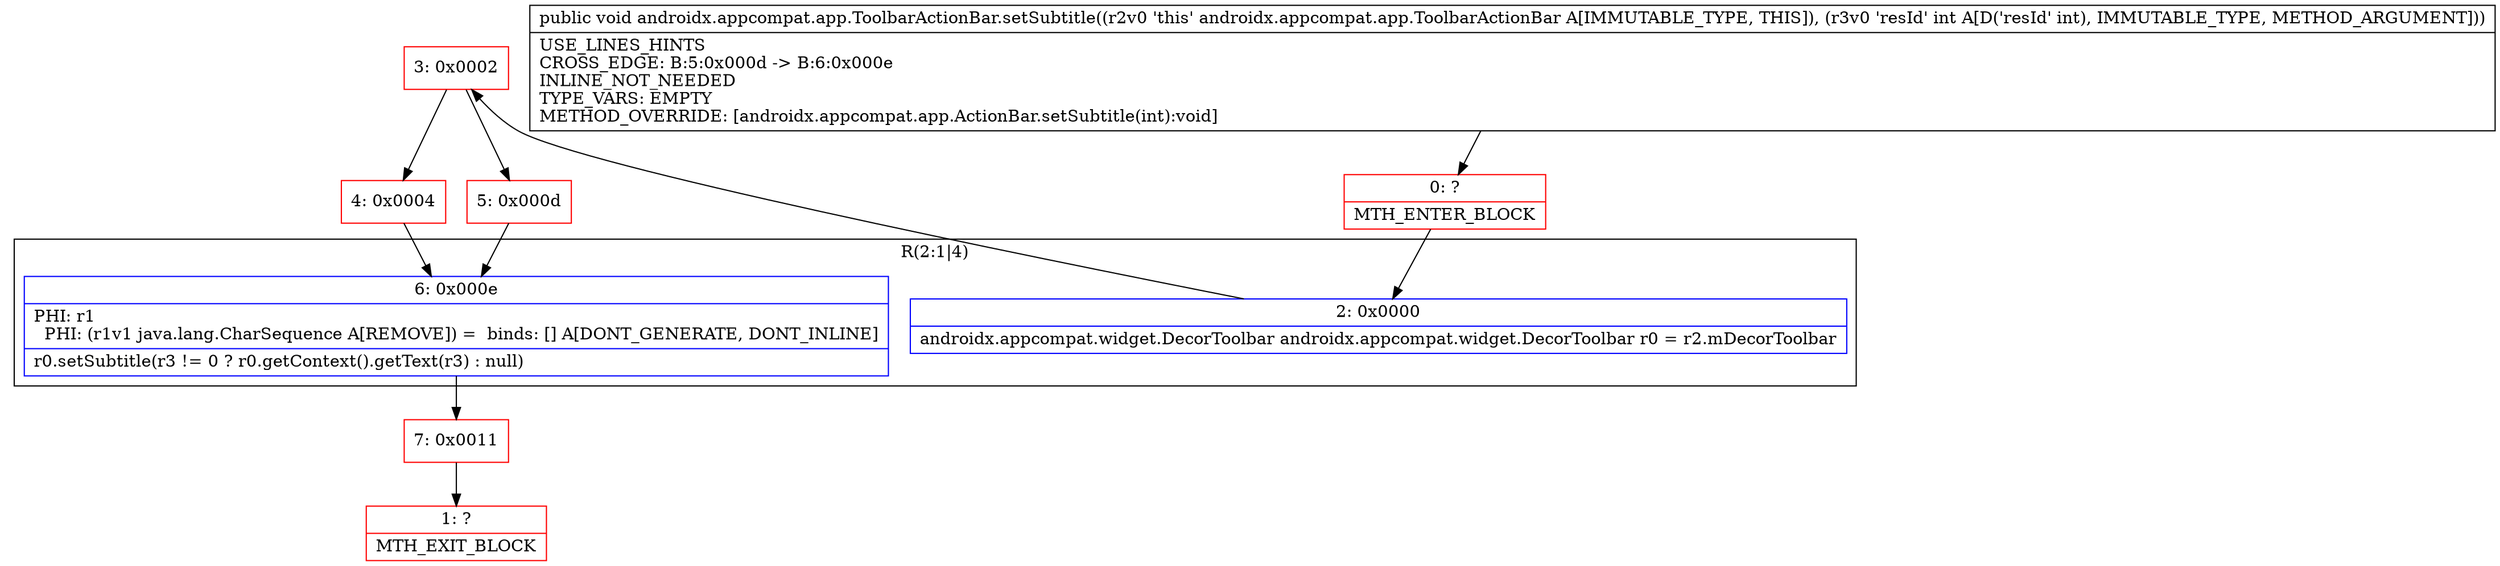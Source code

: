 digraph "CFG forandroidx.appcompat.app.ToolbarActionBar.setSubtitle(I)V" {
subgraph cluster_Region_384858547 {
label = "R(2:1|4)";
node [shape=record,color=blue];
Node_2 [shape=record,label="{2\:\ 0x0000|androidx.appcompat.widget.DecorToolbar androidx.appcompat.widget.DecorToolbar r0 = r2.mDecorToolbar\l}"];
Node_6 [shape=record,label="{6\:\ 0x000e|PHI: r1 \l  PHI: (r1v1 java.lang.CharSequence A[REMOVE]) =  binds: [] A[DONT_GENERATE, DONT_INLINE]\l|r0.setSubtitle(r3 != 0 ? r0.getContext().getText(r3) : null)\l}"];
}
Node_0 [shape=record,color=red,label="{0\:\ ?|MTH_ENTER_BLOCK\l}"];
Node_3 [shape=record,color=red,label="{3\:\ 0x0002}"];
Node_4 [shape=record,color=red,label="{4\:\ 0x0004}"];
Node_7 [shape=record,color=red,label="{7\:\ 0x0011}"];
Node_1 [shape=record,color=red,label="{1\:\ ?|MTH_EXIT_BLOCK\l}"];
Node_5 [shape=record,color=red,label="{5\:\ 0x000d}"];
MethodNode[shape=record,label="{public void androidx.appcompat.app.ToolbarActionBar.setSubtitle((r2v0 'this' androidx.appcompat.app.ToolbarActionBar A[IMMUTABLE_TYPE, THIS]), (r3v0 'resId' int A[D('resId' int), IMMUTABLE_TYPE, METHOD_ARGUMENT]))  | USE_LINES_HINTS\lCROSS_EDGE: B:5:0x000d \-\> B:6:0x000e\lINLINE_NOT_NEEDED\lTYPE_VARS: EMPTY\lMETHOD_OVERRIDE: [androidx.appcompat.app.ActionBar.setSubtitle(int):void]\l}"];
MethodNode -> Node_0;Node_2 -> Node_3;
Node_6 -> Node_7;
Node_0 -> Node_2;
Node_3 -> Node_4;
Node_3 -> Node_5;
Node_4 -> Node_6;
Node_7 -> Node_1;
Node_5 -> Node_6;
}

